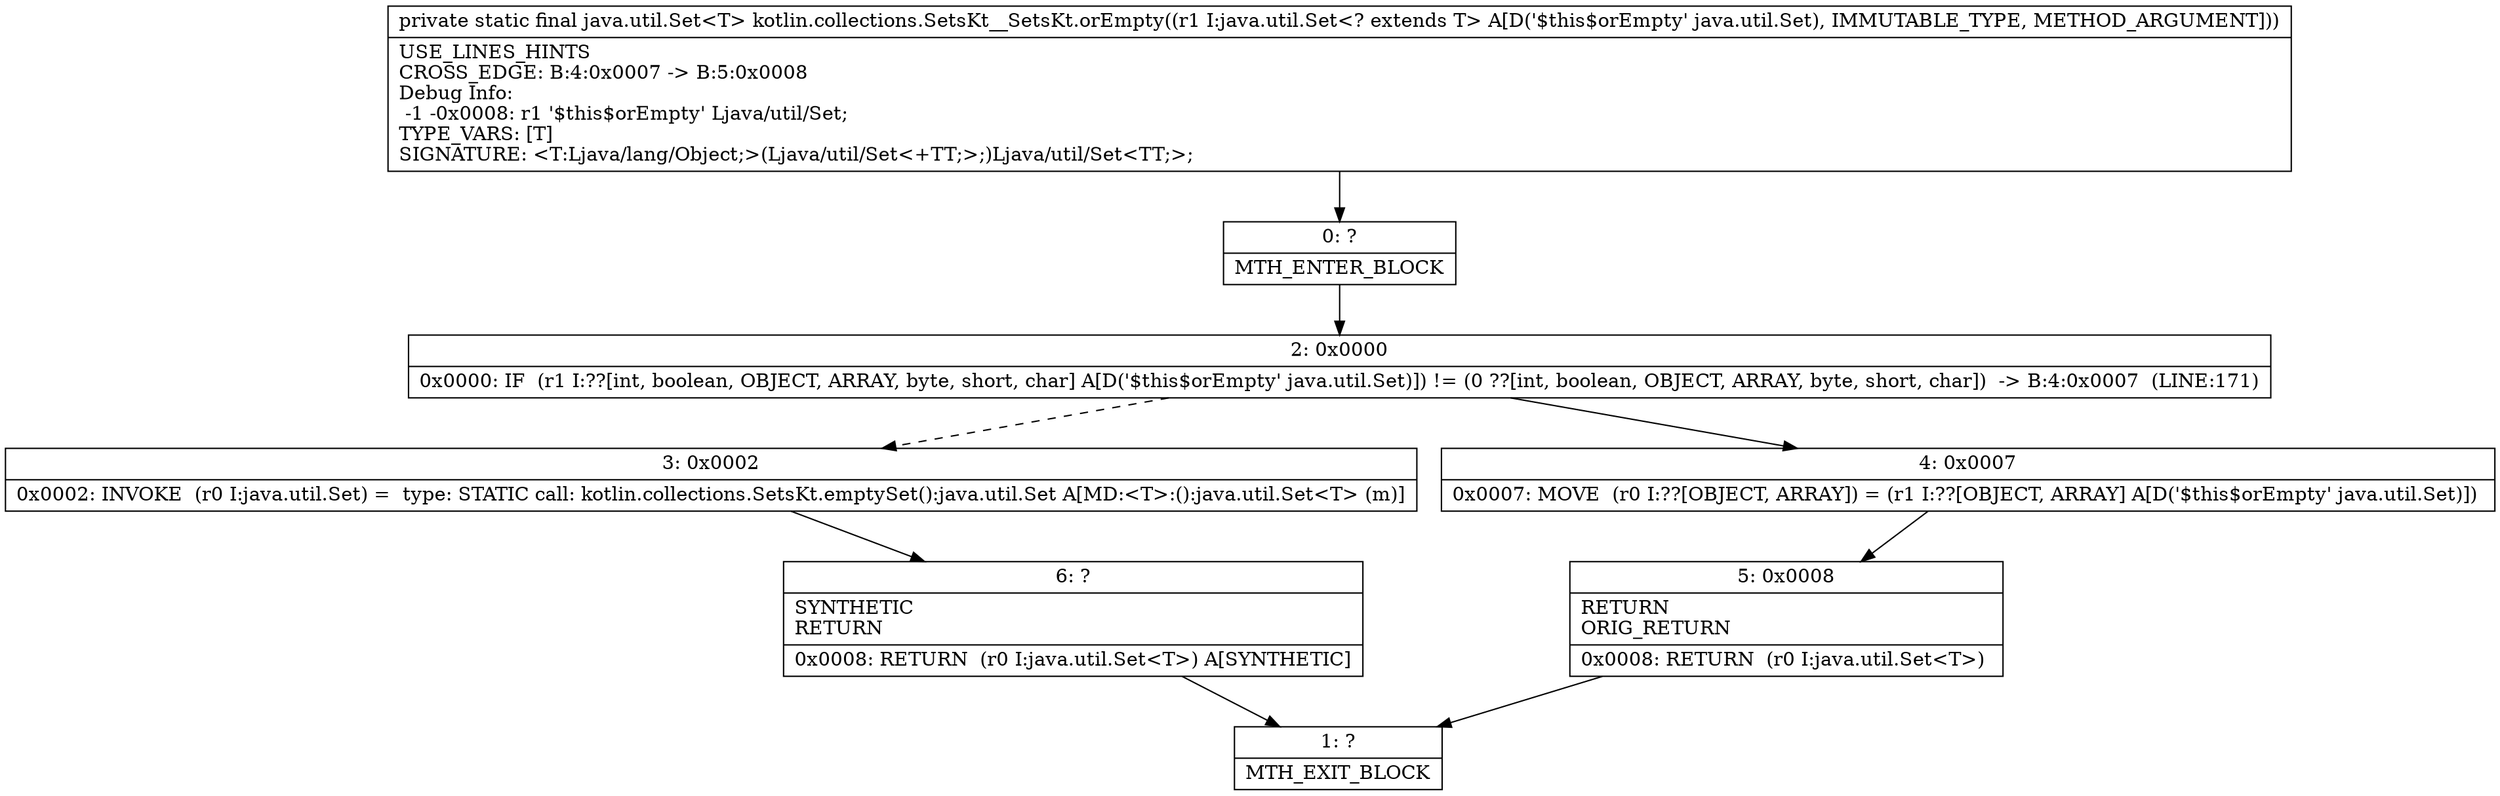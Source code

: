 digraph "CFG forkotlin.collections.SetsKt__SetsKt.orEmpty(Ljava\/util\/Set;)Ljava\/util\/Set;" {
Node_0 [shape=record,label="{0\:\ ?|MTH_ENTER_BLOCK\l}"];
Node_2 [shape=record,label="{2\:\ 0x0000|0x0000: IF  (r1 I:??[int, boolean, OBJECT, ARRAY, byte, short, char] A[D('$this$orEmpty' java.util.Set)]) != (0 ??[int, boolean, OBJECT, ARRAY, byte, short, char])  \-\> B:4:0x0007  (LINE:171)\l}"];
Node_3 [shape=record,label="{3\:\ 0x0002|0x0002: INVOKE  (r0 I:java.util.Set) =  type: STATIC call: kotlin.collections.SetsKt.emptySet():java.util.Set A[MD:\<T\>:():java.util.Set\<T\> (m)]\l}"];
Node_6 [shape=record,label="{6\:\ ?|SYNTHETIC\lRETURN\l|0x0008: RETURN  (r0 I:java.util.Set\<T\>) A[SYNTHETIC]\l}"];
Node_1 [shape=record,label="{1\:\ ?|MTH_EXIT_BLOCK\l}"];
Node_4 [shape=record,label="{4\:\ 0x0007|0x0007: MOVE  (r0 I:??[OBJECT, ARRAY]) = (r1 I:??[OBJECT, ARRAY] A[D('$this$orEmpty' java.util.Set)]) \l}"];
Node_5 [shape=record,label="{5\:\ 0x0008|RETURN\lORIG_RETURN\l|0x0008: RETURN  (r0 I:java.util.Set\<T\>) \l}"];
MethodNode[shape=record,label="{private static final java.util.Set\<T\> kotlin.collections.SetsKt__SetsKt.orEmpty((r1 I:java.util.Set\<? extends T\> A[D('$this$orEmpty' java.util.Set), IMMUTABLE_TYPE, METHOD_ARGUMENT]))  | USE_LINES_HINTS\lCROSS_EDGE: B:4:0x0007 \-\> B:5:0x0008\lDebug Info:\l  \-1 \-0x0008: r1 '$this$orEmpty' Ljava\/util\/Set;\lTYPE_VARS: [T]\lSIGNATURE: \<T:Ljava\/lang\/Object;\>(Ljava\/util\/Set\<+TT;\>;)Ljava\/util\/Set\<TT;\>;\l}"];
MethodNode -> Node_0;Node_0 -> Node_2;
Node_2 -> Node_3[style=dashed];
Node_2 -> Node_4;
Node_3 -> Node_6;
Node_6 -> Node_1;
Node_4 -> Node_5;
Node_5 -> Node_1;
}

